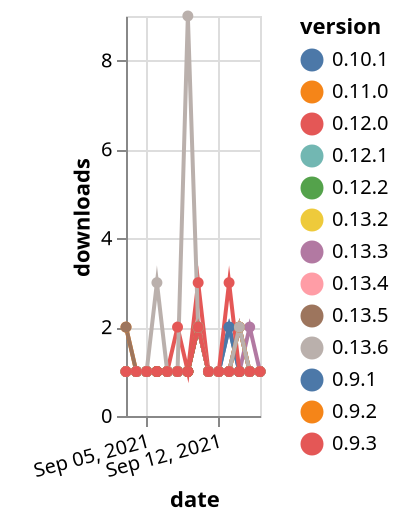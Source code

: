 {"$schema": "https://vega.github.io/schema/vega-lite/v5.json", "description": "A simple bar chart with embedded data.", "data": {"values": [{"date": "2021-09-03", "total": 174, "delta": 1, "version": "0.13.3"}, {"date": "2021-09-04", "total": 175, "delta": 1, "version": "0.13.3"}, {"date": "2021-09-05", "total": 176, "delta": 1, "version": "0.13.3"}, {"date": "2021-09-06", "total": 177, "delta": 1, "version": "0.13.3"}, {"date": "2021-09-07", "total": 178, "delta": 1, "version": "0.13.3"}, {"date": "2021-09-08", "total": 179, "delta": 1, "version": "0.13.3"}, {"date": "2021-09-09", "total": 180, "delta": 1, "version": "0.13.3"}, {"date": "2021-09-10", "total": 182, "delta": 2, "version": "0.13.3"}, {"date": "2021-09-11", "total": 183, "delta": 1, "version": "0.13.3"}, {"date": "2021-09-12", "total": 184, "delta": 1, "version": "0.13.3"}, {"date": "2021-09-13", "total": 185, "delta": 1, "version": "0.13.3"}, {"date": "2021-09-14", "total": 186, "delta": 1, "version": "0.13.3"}, {"date": "2021-09-15", "total": 188, "delta": 2, "version": "0.13.3"}, {"date": "2021-09-16", "total": 189, "delta": 1, "version": "0.13.3"}, {"date": "2021-09-03", "total": 233, "delta": 1, "version": "0.10.1"}, {"date": "2021-09-04", "total": 234, "delta": 1, "version": "0.10.1"}, {"date": "2021-09-05", "total": 235, "delta": 1, "version": "0.10.1"}, {"date": "2021-09-06", "total": 236, "delta": 1, "version": "0.10.1"}, {"date": "2021-09-07", "total": 237, "delta": 1, "version": "0.10.1"}, {"date": "2021-09-08", "total": 238, "delta": 1, "version": "0.10.1"}, {"date": "2021-09-09", "total": 239, "delta": 1, "version": "0.10.1"}, {"date": "2021-09-10", "total": 241, "delta": 2, "version": "0.10.1"}, {"date": "2021-09-11", "total": 242, "delta": 1, "version": "0.10.1"}, {"date": "2021-09-12", "total": 243, "delta": 1, "version": "0.10.1"}, {"date": "2021-09-13", "total": 245, "delta": 2, "version": "0.10.1"}, {"date": "2021-09-14", "total": 246, "delta": 1, "version": "0.10.1"}, {"date": "2021-09-15", "total": 247, "delta": 1, "version": "0.10.1"}, {"date": "2021-09-16", "total": 248, "delta": 1, "version": "0.10.1"}, {"date": "2021-09-03", "total": 165, "delta": 1, "version": "0.13.2"}, {"date": "2021-09-04", "total": 166, "delta": 1, "version": "0.13.2"}, {"date": "2021-09-05", "total": 167, "delta": 1, "version": "0.13.2"}, {"date": "2021-09-06", "total": 168, "delta": 1, "version": "0.13.2"}, {"date": "2021-09-07", "total": 169, "delta": 1, "version": "0.13.2"}, {"date": "2021-09-08", "total": 170, "delta": 1, "version": "0.13.2"}, {"date": "2021-09-09", "total": 171, "delta": 1, "version": "0.13.2"}, {"date": "2021-09-10", "total": 173, "delta": 2, "version": "0.13.2"}, {"date": "2021-09-11", "total": 174, "delta": 1, "version": "0.13.2"}, {"date": "2021-09-12", "total": 175, "delta": 1, "version": "0.13.2"}, {"date": "2021-09-13", "total": 176, "delta": 1, "version": "0.13.2"}, {"date": "2021-09-14", "total": 178, "delta": 2, "version": "0.13.2"}, {"date": "2021-09-15", "total": 179, "delta": 1, "version": "0.13.2"}, {"date": "2021-09-16", "total": 180, "delta": 1, "version": "0.13.2"}, {"date": "2021-09-03", "total": 281, "delta": 2, "version": "0.9.2"}, {"date": "2021-09-04", "total": 282, "delta": 1, "version": "0.9.2"}, {"date": "2021-09-05", "total": 283, "delta": 1, "version": "0.9.2"}, {"date": "2021-09-06", "total": 284, "delta": 1, "version": "0.9.2"}, {"date": "2021-09-07", "total": 285, "delta": 1, "version": "0.9.2"}, {"date": "2021-09-08", "total": 286, "delta": 1, "version": "0.9.2"}, {"date": "2021-09-09", "total": 287, "delta": 1, "version": "0.9.2"}, {"date": "2021-09-10", "total": 289, "delta": 2, "version": "0.9.2"}, {"date": "2021-09-11", "total": 290, "delta": 1, "version": "0.9.2"}, {"date": "2021-09-12", "total": 291, "delta": 1, "version": "0.9.2"}, {"date": "2021-09-13", "total": 292, "delta": 1, "version": "0.9.2"}, {"date": "2021-09-14", "total": 293, "delta": 1, "version": "0.9.2"}, {"date": "2021-09-15", "total": 294, "delta": 1, "version": "0.9.2"}, {"date": "2021-09-16", "total": 295, "delta": 1, "version": "0.9.2"}, {"date": "2021-09-03", "total": 156, "delta": 1, "version": "0.13.4"}, {"date": "2021-09-04", "total": 157, "delta": 1, "version": "0.13.4"}, {"date": "2021-09-05", "total": 158, "delta": 1, "version": "0.13.4"}, {"date": "2021-09-06", "total": 159, "delta": 1, "version": "0.13.4"}, {"date": "2021-09-07", "total": 160, "delta": 1, "version": "0.13.4"}, {"date": "2021-09-08", "total": 161, "delta": 1, "version": "0.13.4"}, {"date": "2021-09-09", "total": 162, "delta": 1, "version": "0.13.4"}, {"date": "2021-09-10", "total": 164, "delta": 2, "version": "0.13.4"}, {"date": "2021-09-11", "total": 165, "delta": 1, "version": "0.13.4"}, {"date": "2021-09-12", "total": 166, "delta": 1, "version": "0.13.4"}, {"date": "2021-09-13", "total": 167, "delta": 1, "version": "0.13.4"}, {"date": "2021-09-14", "total": 169, "delta": 2, "version": "0.13.4"}, {"date": "2021-09-15", "total": 170, "delta": 1, "version": "0.13.4"}, {"date": "2021-09-16", "total": 171, "delta": 1, "version": "0.13.4"}, {"date": "2021-09-03", "total": 181, "delta": 1, "version": "0.12.1"}, {"date": "2021-09-04", "total": 182, "delta": 1, "version": "0.12.1"}, {"date": "2021-09-05", "total": 183, "delta": 1, "version": "0.12.1"}, {"date": "2021-09-06", "total": 184, "delta": 1, "version": "0.12.1"}, {"date": "2021-09-07", "total": 185, "delta": 1, "version": "0.12.1"}, {"date": "2021-09-08", "total": 186, "delta": 1, "version": "0.12.1"}, {"date": "2021-09-09", "total": 187, "delta": 1, "version": "0.12.1"}, {"date": "2021-09-10", "total": 189, "delta": 2, "version": "0.12.1"}, {"date": "2021-09-11", "total": 190, "delta": 1, "version": "0.12.1"}, {"date": "2021-09-12", "total": 191, "delta": 1, "version": "0.12.1"}, {"date": "2021-09-13", "total": 192, "delta": 1, "version": "0.12.1"}, {"date": "2021-09-14", "total": 193, "delta": 1, "version": "0.12.1"}, {"date": "2021-09-15", "total": 194, "delta": 1, "version": "0.12.1"}, {"date": "2021-09-16", "total": 195, "delta": 1, "version": "0.12.1"}, {"date": "2021-09-03", "total": 280, "delta": 1, "version": "0.9.1"}, {"date": "2021-09-04", "total": 281, "delta": 1, "version": "0.9.1"}, {"date": "2021-09-05", "total": 282, "delta": 1, "version": "0.9.1"}, {"date": "2021-09-06", "total": 283, "delta": 1, "version": "0.9.1"}, {"date": "2021-09-07", "total": 284, "delta": 1, "version": "0.9.1"}, {"date": "2021-09-08", "total": 285, "delta": 1, "version": "0.9.1"}, {"date": "2021-09-09", "total": 286, "delta": 1, "version": "0.9.1"}, {"date": "2021-09-10", "total": 288, "delta": 2, "version": "0.9.1"}, {"date": "2021-09-11", "total": 289, "delta": 1, "version": "0.9.1"}, {"date": "2021-09-12", "total": 290, "delta": 1, "version": "0.9.1"}, {"date": "2021-09-13", "total": 292, "delta": 2, "version": "0.9.1"}, {"date": "2021-09-14", "total": 293, "delta": 1, "version": "0.9.1"}, {"date": "2021-09-15", "total": 294, "delta": 1, "version": "0.9.1"}, {"date": "2021-09-16", "total": 295, "delta": 1, "version": "0.9.1"}, {"date": "2021-09-03", "total": 187, "delta": 1, "version": "0.12.2"}, {"date": "2021-09-04", "total": 188, "delta": 1, "version": "0.12.2"}, {"date": "2021-09-05", "total": 189, "delta": 1, "version": "0.12.2"}, {"date": "2021-09-06", "total": 190, "delta": 1, "version": "0.12.2"}, {"date": "2021-09-07", "total": 191, "delta": 1, "version": "0.12.2"}, {"date": "2021-09-08", "total": 192, "delta": 1, "version": "0.12.2"}, {"date": "2021-09-09", "total": 193, "delta": 1, "version": "0.12.2"}, {"date": "2021-09-10", "total": 195, "delta": 2, "version": "0.12.2"}, {"date": "2021-09-11", "total": 196, "delta": 1, "version": "0.12.2"}, {"date": "2021-09-12", "total": 197, "delta": 1, "version": "0.12.2"}, {"date": "2021-09-13", "total": 198, "delta": 1, "version": "0.12.2"}, {"date": "2021-09-14", "total": 199, "delta": 1, "version": "0.12.2"}, {"date": "2021-09-15", "total": 200, "delta": 1, "version": "0.12.2"}, {"date": "2021-09-16", "total": 201, "delta": 1, "version": "0.12.2"}, {"date": "2021-09-03", "total": 448, "delta": 1, "version": "0.9.3"}, {"date": "2021-09-04", "total": 449, "delta": 1, "version": "0.9.3"}, {"date": "2021-09-05", "total": 450, "delta": 1, "version": "0.9.3"}, {"date": "2021-09-06", "total": 451, "delta": 1, "version": "0.9.3"}, {"date": "2021-09-07", "total": 452, "delta": 1, "version": "0.9.3"}, {"date": "2021-09-08", "total": 454, "delta": 2, "version": "0.9.3"}, {"date": "2021-09-09", "total": 455, "delta": 1, "version": "0.9.3"}, {"date": "2021-09-10", "total": 458, "delta": 3, "version": "0.9.3"}, {"date": "2021-09-11", "total": 459, "delta": 1, "version": "0.9.3"}, {"date": "2021-09-12", "total": 460, "delta": 1, "version": "0.9.3"}, {"date": "2021-09-13", "total": 463, "delta": 3, "version": "0.9.3"}, {"date": "2021-09-14", "total": 464, "delta": 1, "version": "0.9.3"}, {"date": "2021-09-15", "total": 465, "delta": 1, "version": "0.9.3"}, {"date": "2021-09-16", "total": 466, "delta": 1, "version": "0.9.3"}, {"date": "2021-09-03", "total": 205, "delta": 1, "version": "0.11.0"}, {"date": "2021-09-04", "total": 206, "delta": 1, "version": "0.11.0"}, {"date": "2021-09-05", "total": 207, "delta": 1, "version": "0.11.0"}, {"date": "2021-09-06", "total": 208, "delta": 1, "version": "0.11.0"}, {"date": "2021-09-07", "total": 209, "delta": 1, "version": "0.11.0"}, {"date": "2021-09-08", "total": 210, "delta": 1, "version": "0.11.0"}, {"date": "2021-09-09", "total": 211, "delta": 1, "version": "0.11.0"}, {"date": "2021-09-10", "total": 213, "delta": 2, "version": "0.11.0"}, {"date": "2021-09-11", "total": 214, "delta": 1, "version": "0.11.0"}, {"date": "2021-09-12", "total": 215, "delta": 1, "version": "0.11.0"}, {"date": "2021-09-13", "total": 216, "delta": 1, "version": "0.11.0"}, {"date": "2021-09-14", "total": 218, "delta": 2, "version": "0.11.0"}, {"date": "2021-09-15", "total": 219, "delta": 1, "version": "0.11.0"}, {"date": "2021-09-16", "total": 220, "delta": 1, "version": "0.11.0"}, {"date": "2021-09-03", "total": 160, "delta": 2, "version": "0.13.5"}, {"date": "2021-09-04", "total": 161, "delta": 1, "version": "0.13.5"}, {"date": "2021-09-05", "total": 162, "delta": 1, "version": "0.13.5"}, {"date": "2021-09-06", "total": 163, "delta": 1, "version": "0.13.5"}, {"date": "2021-09-07", "total": 164, "delta": 1, "version": "0.13.5"}, {"date": "2021-09-08", "total": 165, "delta": 1, "version": "0.13.5"}, {"date": "2021-09-09", "total": 166, "delta": 1, "version": "0.13.5"}, {"date": "2021-09-10", "total": 168, "delta": 2, "version": "0.13.5"}, {"date": "2021-09-11", "total": 169, "delta": 1, "version": "0.13.5"}, {"date": "2021-09-12", "total": 170, "delta": 1, "version": "0.13.5"}, {"date": "2021-09-13", "total": 171, "delta": 1, "version": "0.13.5"}, {"date": "2021-09-14", "total": 173, "delta": 2, "version": "0.13.5"}, {"date": "2021-09-15", "total": 174, "delta": 1, "version": "0.13.5"}, {"date": "2021-09-16", "total": 175, "delta": 1, "version": "0.13.5"}, {"date": "2021-09-03", "total": 169, "delta": 1, "version": "0.13.6"}, {"date": "2021-09-04", "total": 170, "delta": 1, "version": "0.13.6"}, {"date": "2021-09-05", "total": 171, "delta": 1, "version": "0.13.6"}, {"date": "2021-09-06", "total": 174, "delta": 3, "version": "0.13.6"}, {"date": "2021-09-07", "total": 175, "delta": 1, "version": "0.13.6"}, {"date": "2021-09-08", "total": 176, "delta": 1, "version": "0.13.6"}, {"date": "2021-09-09", "total": 185, "delta": 9, "version": "0.13.6"}, {"date": "2021-09-10", "total": 187, "delta": 2, "version": "0.13.6"}, {"date": "2021-09-11", "total": 188, "delta": 1, "version": "0.13.6"}, {"date": "2021-09-12", "total": 189, "delta": 1, "version": "0.13.6"}, {"date": "2021-09-13", "total": 190, "delta": 1, "version": "0.13.6"}, {"date": "2021-09-14", "total": 192, "delta": 2, "version": "0.13.6"}, {"date": "2021-09-15", "total": 193, "delta": 1, "version": "0.13.6"}, {"date": "2021-09-16", "total": 194, "delta": 1, "version": "0.13.6"}, {"date": "2021-09-03", "total": 197, "delta": 1, "version": "0.12.0"}, {"date": "2021-09-04", "total": 198, "delta": 1, "version": "0.12.0"}, {"date": "2021-09-05", "total": 199, "delta": 1, "version": "0.12.0"}, {"date": "2021-09-06", "total": 200, "delta": 1, "version": "0.12.0"}, {"date": "2021-09-07", "total": 201, "delta": 1, "version": "0.12.0"}, {"date": "2021-09-08", "total": 202, "delta": 1, "version": "0.12.0"}, {"date": "2021-09-09", "total": 203, "delta": 1, "version": "0.12.0"}, {"date": "2021-09-10", "total": 205, "delta": 2, "version": "0.12.0"}, {"date": "2021-09-11", "total": 206, "delta": 1, "version": "0.12.0"}, {"date": "2021-09-12", "total": 207, "delta": 1, "version": "0.12.0"}, {"date": "2021-09-13", "total": 208, "delta": 1, "version": "0.12.0"}, {"date": "2021-09-14", "total": 209, "delta": 1, "version": "0.12.0"}, {"date": "2021-09-15", "total": 210, "delta": 1, "version": "0.12.0"}, {"date": "2021-09-16", "total": 211, "delta": 1, "version": "0.12.0"}]}, "width": "container", "mark": {"type": "line", "point": {"filled": true}}, "encoding": {"x": {"field": "date", "type": "temporal", "timeUnit": "yearmonthdate", "title": "date", "axis": {"labelAngle": -15}}, "y": {"field": "delta", "type": "quantitative", "title": "downloads"}, "color": {"field": "version", "type": "nominal"}, "tooltip": {"field": "delta"}}}